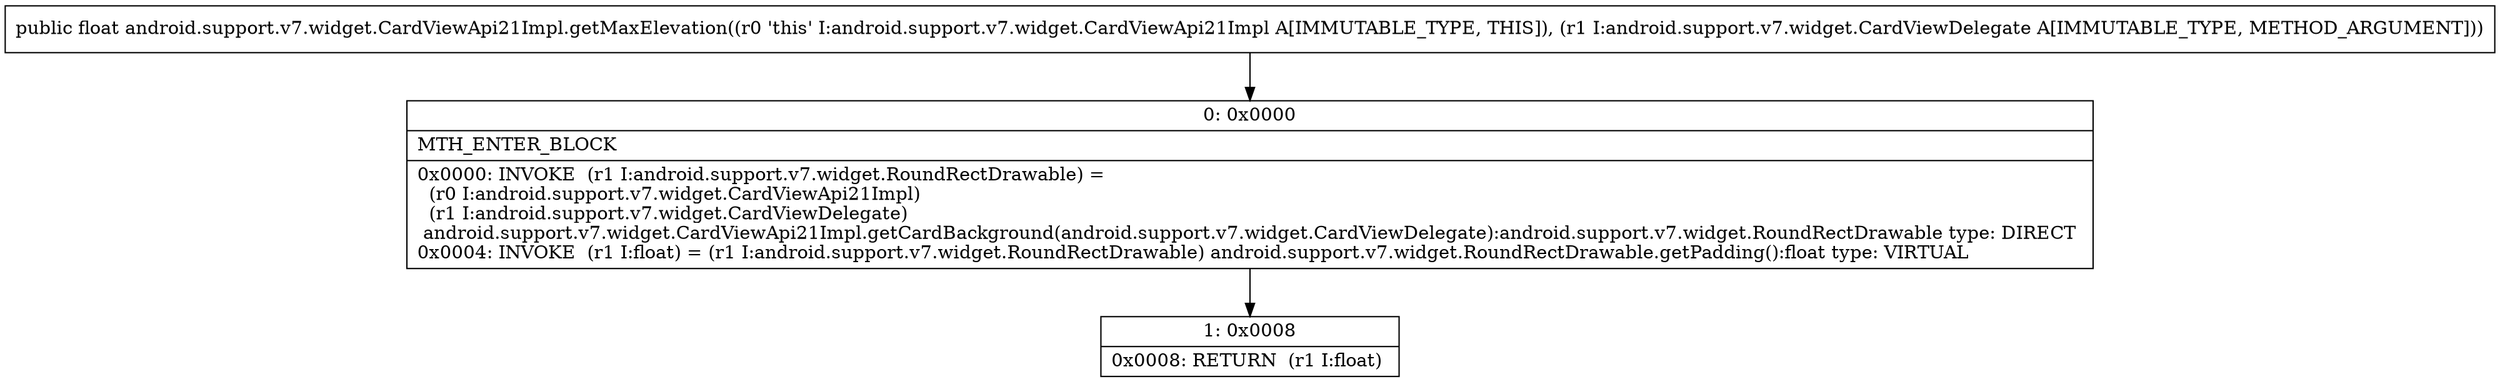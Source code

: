 digraph "CFG forandroid.support.v7.widget.CardViewApi21Impl.getMaxElevation(Landroid\/support\/v7\/widget\/CardViewDelegate;)F" {
Node_0 [shape=record,label="{0\:\ 0x0000|MTH_ENTER_BLOCK\l|0x0000: INVOKE  (r1 I:android.support.v7.widget.RoundRectDrawable) = \l  (r0 I:android.support.v7.widget.CardViewApi21Impl)\l  (r1 I:android.support.v7.widget.CardViewDelegate)\l android.support.v7.widget.CardViewApi21Impl.getCardBackground(android.support.v7.widget.CardViewDelegate):android.support.v7.widget.RoundRectDrawable type: DIRECT \l0x0004: INVOKE  (r1 I:float) = (r1 I:android.support.v7.widget.RoundRectDrawable) android.support.v7.widget.RoundRectDrawable.getPadding():float type: VIRTUAL \l}"];
Node_1 [shape=record,label="{1\:\ 0x0008|0x0008: RETURN  (r1 I:float) \l}"];
MethodNode[shape=record,label="{public float android.support.v7.widget.CardViewApi21Impl.getMaxElevation((r0 'this' I:android.support.v7.widget.CardViewApi21Impl A[IMMUTABLE_TYPE, THIS]), (r1 I:android.support.v7.widget.CardViewDelegate A[IMMUTABLE_TYPE, METHOD_ARGUMENT])) }"];
MethodNode -> Node_0;
Node_0 -> Node_1;
}

